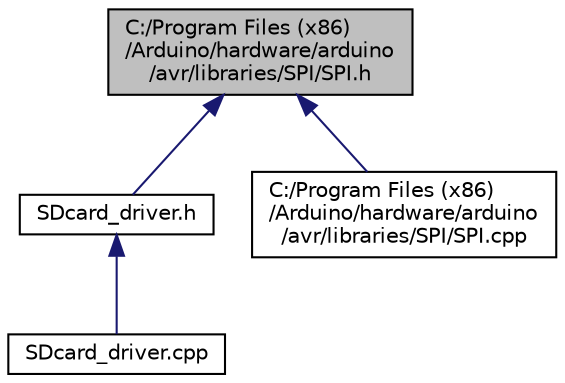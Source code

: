 digraph "C:/Program Files (x86)/Arduino/hardware/arduino/avr/libraries/SPI/SPI.h"
{
  edge [fontname="Helvetica",fontsize="10",labelfontname="Helvetica",labelfontsize="10"];
  node [fontname="Helvetica",fontsize="10",shape=record];
  Node1 [label="C:/Program Files (x86)\l/Arduino/hardware/arduino\l/avr/libraries/SPI/SPI.h",height=0.2,width=0.4,color="black", fillcolor="grey75", style="filled", fontcolor="black"];
  Node1 -> Node2 [dir="back",color="midnightblue",fontsize="10",style="solid",fontname="Helvetica"];
  Node2 [label="SDcard_driver.h",height=0.2,width=0.4,color="black", fillcolor="white", style="filled",URL="$_s_dcard__driver_8h.html"];
  Node2 -> Node3 [dir="back",color="midnightblue",fontsize="10",style="solid",fontname="Helvetica"];
  Node3 [label="SDcard_driver.cpp",height=0.2,width=0.4,color="black", fillcolor="white", style="filled",URL="$_s_dcard__driver_8cpp.html"];
  Node1 -> Node4 [dir="back",color="midnightblue",fontsize="10",style="solid",fontname="Helvetica"];
  Node4 [label="C:/Program Files (x86)\l/Arduino/hardware/arduino\l/avr/libraries/SPI/SPI.cpp",height=0.2,width=0.4,color="black", fillcolor="white", style="filled",URL="$_s_p_i_8cpp.html"];
}
